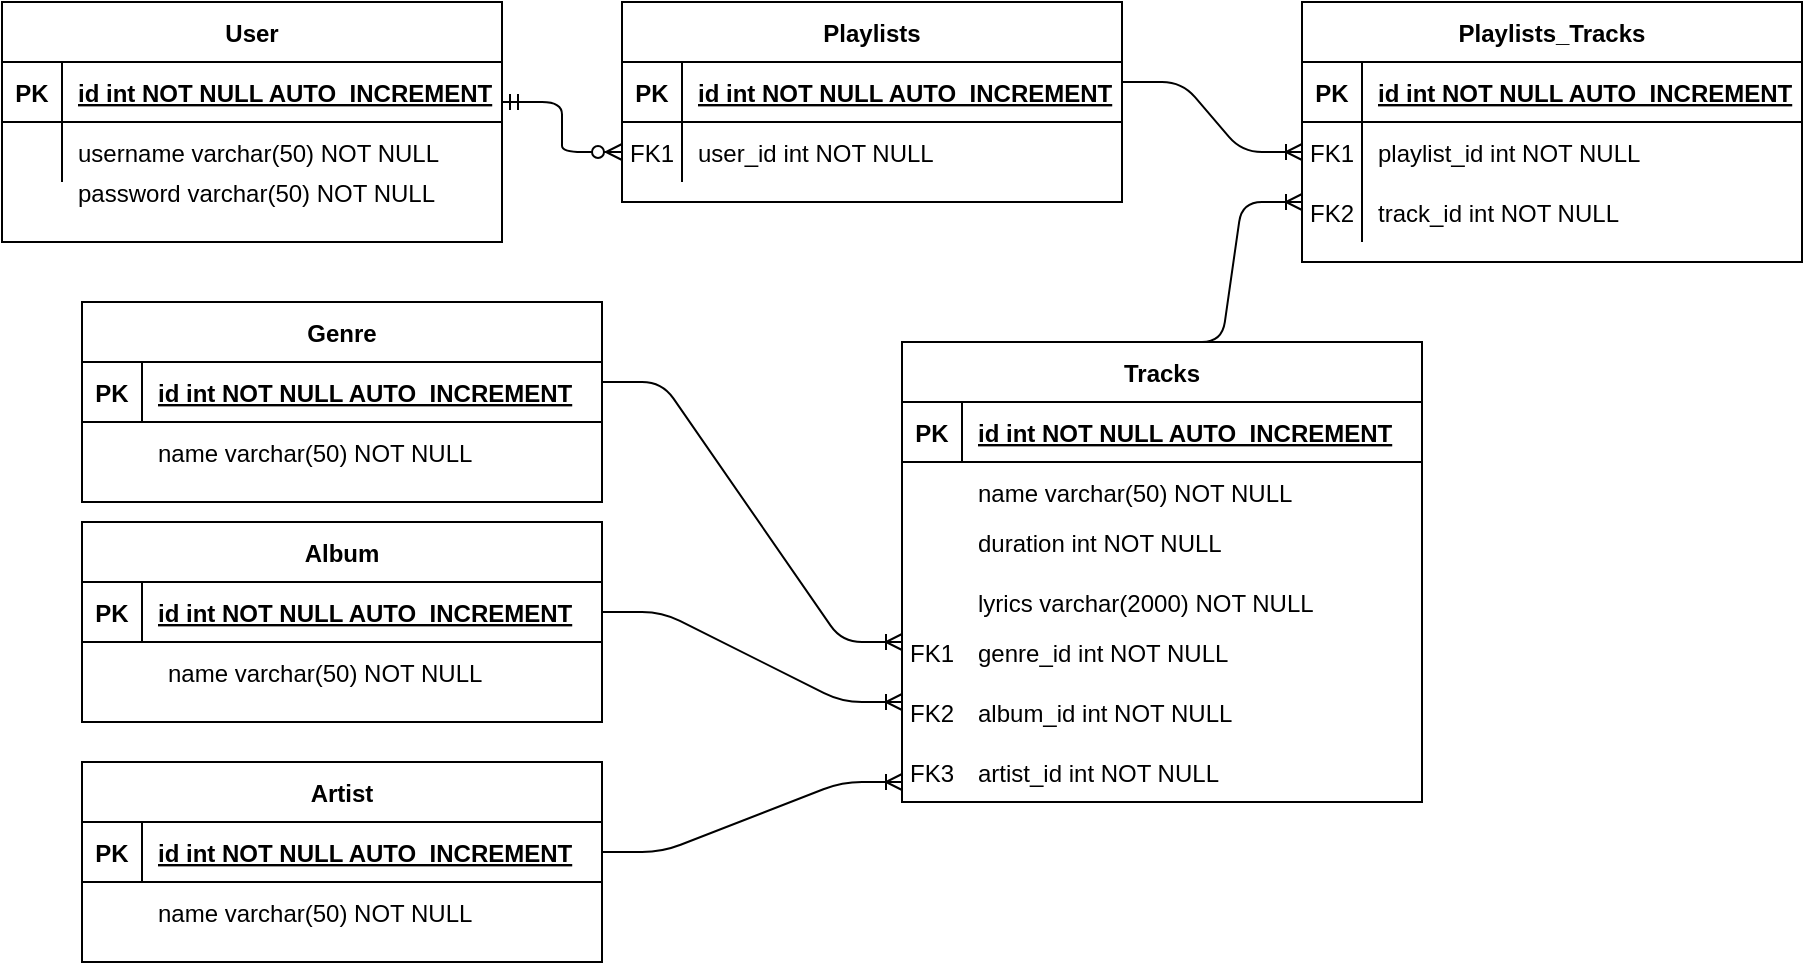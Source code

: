 <mxfile version="14.9.5" type="device"><diagram id="R2lEEEUBdFMjLlhIrx00" name="Page-1"><mxGraphModel dx="2644" dy="888" grid="1" gridSize="10" guides="1" tooltips="1" connect="1" arrows="1" fold="1" page="1" pageScale="1" pageWidth="850" pageHeight="1100" math="0" shadow="0" extFonts="Permanent Marker^https://fonts.googleapis.com/css?family=Permanent+Marker"><root><mxCell id="0"/><mxCell id="1" parent="0"/><mxCell id="B4eQ41tH9xGuV6qQgHqs-34" value="" style="group" vertex="1" connectable="0" parent="1"><mxGeometry x="-20" y="250" width="260" height="230" as="geometry"/></mxCell><mxCell id="B4eQ41tH9xGuV6qQgHqs-16" value="Tracks" style="shape=table;startSize=30;container=1;collapsible=1;childLayout=tableLayout;fixedRows=1;rowLines=0;fontStyle=1;align=center;resizeLast=1;" vertex="1" parent="B4eQ41tH9xGuV6qQgHqs-34"><mxGeometry width="260" height="230" as="geometry"/></mxCell><mxCell id="B4eQ41tH9xGuV6qQgHqs-17" value="" style="shape=partialRectangle;collapsible=0;dropTarget=0;pointerEvents=0;fillColor=none;points=[[0,0.5],[1,0.5]];portConstraint=eastwest;top=0;left=0;right=0;bottom=1;" vertex="1" parent="B4eQ41tH9xGuV6qQgHqs-16"><mxGeometry y="30" width="260" height="30" as="geometry"/></mxCell><mxCell id="B4eQ41tH9xGuV6qQgHqs-18" value="PK" style="shape=partialRectangle;overflow=hidden;connectable=0;fillColor=none;top=0;left=0;bottom=0;right=0;fontStyle=1;" vertex="1" parent="B4eQ41tH9xGuV6qQgHqs-17"><mxGeometry width="30" height="30" as="geometry"/></mxCell><mxCell id="B4eQ41tH9xGuV6qQgHqs-19" value="id int NOT NULL AUTO_INCREMENT" style="shape=partialRectangle;overflow=hidden;connectable=0;fillColor=none;top=0;left=0;bottom=0;right=0;align=left;spacingLeft=6;fontStyle=5;" vertex="1" parent="B4eQ41tH9xGuV6qQgHqs-17"><mxGeometry x="30" width="230" height="30" as="geometry"/></mxCell><mxCell id="B4eQ41tH9xGuV6qQgHqs-20" value="name varchar(50) NOT NULL" style="shape=partialRectangle;overflow=hidden;connectable=0;fillColor=none;top=0;left=0;bottom=0;right=0;align=left;spacingLeft=6;" vertex="1" parent="B4eQ41tH9xGuV6qQgHqs-34"><mxGeometry x="30" y="60" width="220" height="30" as="geometry"/></mxCell><mxCell id="B4eQ41tH9xGuV6qQgHqs-21" value="duration int NOT NULL" style="shape=partialRectangle;overflow=hidden;connectable=0;fillColor=none;top=0;left=0;bottom=0;right=0;align=left;spacingLeft=6;" vertex="1" parent="B4eQ41tH9xGuV6qQgHqs-34"><mxGeometry x="30" y="85" width="220" height="30" as="geometry"/></mxCell><mxCell id="B4eQ41tH9xGuV6qQgHqs-22" value="lyrics varchar(2000) NOT NULL" style="shape=partialRectangle;overflow=hidden;connectable=0;fillColor=none;top=0;left=0;bottom=0;right=0;align=left;spacingLeft=6;" vertex="1" parent="B4eQ41tH9xGuV6qQgHqs-34"><mxGeometry x="30" y="115" width="220" height="30" as="geometry"/></mxCell><mxCell id="B4eQ41tH9xGuV6qQgHqs-23" value="genre_id int NOT NULL" style="shape=partialRectangle;overflow=hidden;connectable=0;fillColor=none;top=0;left=0;bottom=0;right=0;align=left;spacingLeft=6;" vertex="1" parent="B4eQ41tH9xGuV6qQgHqs-34"><mxGeometry x="30" y="140" width="220" height="30" as="geometry"/></mxCell><mxCell id="B4eQ41tH9xGuV6qQgHqs-31" value="album_id int NOT NULL" style="shape=partialRectangle;overflow=hidden;connectable=0;fillColor=none;top=0;left=0;bottom=0;right=0;align=left;spacingLeft=6;" vertex="1" parent="B4eQ41tH9xGuV6qQgHqs-34"><mxGeometry x="30" y="170" width="220" height="30" as="geometry"/></mxCell><mxCell id="B4eQ41tH9xGuV6qQgHqs-32" value="artist_id int NOT NULL" style="shape=partialRectangle;overflow=hidden;connectable=0;fillColor=none;top=0;left=0;bottom=0;right=0;align=left;spacingLeft=6;" vertex="1" parent="B4eQ41tH9xGuV6qQgHqs-34"><mxGeometry x="30" y="200" width="220" height="30" as="geometry"/></mxCell><mxCell id="B4eQ41tH9xGuV6qQgHqs-60" value="FK1" style="shape=partialRectangle;overflow=hidden;connectable=0;fillColor=none;top=0;left=0;bottom=0;right=0;" vertex="1" parent="B4eQ41tH9xGuV6qQgHqs-34"><mxGeometry y="140" width="30" height="30" as="geometry"/></mxCell><mxCell id="B4eQ41tH9xGuV6qQgHqs-62" value="FK2" style="shape=partialRectangle;overflow=hidden;connectable=0;fillColor=none;top=0;left=0;bottom=0;right=0;" vertex="1" parent="B4eQ41tH9xGuV6qQgHqs-34"><mxGeometry y="170" width="30" height="30" as="geometry"/></mxCell><mxCell id="B4eQ41tH9xGuV6qQgHqs-63" value="FK3" style="shape=partialRectangle;overflow=hidden;connectable=0;fillColor=none;top=0;left=0;bottom=0;right=0;" vertex="1" parent="B4eQ41tH9xGuV6qQgHqs-34"><mxGeometry y="200" width="30" height="30" as="geometry"/></mxCell><mxCell id="B4eQ41tH9xGuV6qQgHqs-35" value="" style="group" vertex="1" connectable="0" parent="1"><mxGeometry x="-430" y="230" width="260" height="100" as="geometry"/></mxCell><mxCell id="B4eQ41tH9xGuV6qQgHqs-11" value="Genre" style="shape=table;startSize=30;container=1;collapsible=1;childLayout=tableLayout;fixedRows=1;rowLines=0;fontStyle=1;align=center;resizeLast=1;" vertex="1" parent="B4eQ41tH9xGuV6qQgHqs-35"><mxGeometry width="260" height="100" as="geometry"/></mxCell><mxCell id="B4eQ41tH9xGuV6qQgHqs-12" value="" style="shape=partialRectangle;collapsible=0;dropTarget=0;pointerEvents=0;fillColor=none;points=[[0,0.5],[1,0.5]];portConstraint=eastwest;top=0;left=0;right=0;bottom=1;" vertex="1" parent="B4eQ41tH9xGuV6qQgHqs-11"><mxGeometry y="30" width="260" height="30" as="geometry"/></mxCell><mxCell id="B4eQ41tH9xGuV6qQgHqs-13" value="PK" style="shape=partialRectangle;overflow=hidden;connectable=0;fillColor=none;top=0;left=0;bottom=0;right=0;fontStyle=1;" vertex="1" parent="B4eQ41tH9xGuV6qQgHqs-12"><mxGeometry width="30" height="30" as="geometry"/></mxCell><mxCell id="B4eQ41tH9xGuV6qQgHqs-14" value="id int NOT NULL AUTO_INCREMENT" style="shape=partialRectangle;overflow=hidden;connectable=0;fillColor=none;top=0;left=0;bottom=0;right=0;align=left;spacingLeft=6;fontStyle=5;" vertex="1" parent="B4eQ41tH9xGuV6qQgHqs-12"><mxGeometry x="30" width="230" height="30" as="geometry"/></mxCell><mxCell id="B4eQ41tH9xGuV6qQgHqs-15" value="name varchar(50) NOT NULL" style="shape=partialRectangle;overflow=hidden;connectable=0;fillColor=none;top=0;left=0;bottom=0;right=0;align=left;spacingLeft=6;" vertex="1" parent="B4eQ41tH9xGuV6qQgHqs-35"><mxGeometry x="30" y="60" width="220" height="30" as="geometry"/></mxCell><mxCell id="B4eQ41tH9xGuV6qQgHqs-36" value="" style="group" vertex="1" connectable="0" parent="1"><mxGeometry x="-430" y="340" width="260" height="100" as="geometry"/></mxCell><mxCell id="B4eQ41tH9xGuV6qQgHqs-24" value="Album" style="shape=table;startSize=30;container=1;collapsible=1;childLayout=tableLayout;fixedRows=1;rowLines=0;fontStyle=1;align=center;resizeLast=1;" vertex="1" parent="B4eQ41tH9xGuV6qQgHqs-36"><mxGeometry width="260" height="100" as="geometry"/></mxCell><mxCell id="B4eQ41tH9xGuV6qQgHqs-25" value="" style="shape=partialRectangle;collapsible=0;dropTarget=0;pointerEvents=0;fillColor=none;points=[[0,0.5],[1,0.5]];portConstraint=eastwest;top=0;left=0;right=0;bottom=1;" vertex="1" parent="B4eQ41tH9xGuV6qQgHqs-24"><mxGeometry y="30" width="260" height="30" as="geometry"/></mxCell><mxCell id="B4eQ41tH9xGuV6qQgHqs-26" value="PK" style="shape=partialRectangle;overflow=hidden;connectable=0;fillColor=none;top=0;left=0;bottom=0;right=0;fontStyle=1;" vertex="1" parent="B4eQ41tH9xGuV6qQgHqs-25"><mxGeometry width="30" height="30" as="geometry"/></mxCell><mxCell id="B4eQ41tH9xGuV6qQgHqs-27" value="id int NOT NULL AUTO_INCREMENT" style="shape=partialRectangle;overflow=hidden;connectable=0;fillColor=none;top=0;left=0;bottom=0;right=0;align=left;spacingLeft=6;fontStyle=5;" vertex="1" parent="B4eQ41tH9xGuV6qQgHqs-25"><mxGeometry x="30" width="230" height="30" as="geometry"/></mxCell><mxCell id="B4eQ41tH9xGuV6qQgHqs-28" value="name varchar(50) NOT NULL" style="shape=partialRectangle;overflow=hidden;connectable=0;fillColor=none;top=0;left=0;bottom=0;right=0;align=left;spacingLeft=6;" vertex="1" parent="B4eQ41tH9xGuV6qQgHqs-36"><mxGeometry x="35" y="60" width="220" height="30" as="geometry"/></mxCell><mxCell id="B4eQ41tH9xGuV6qQgHqs-37" value="" style="group" vertex="1" connectable="0" parent="1"><mxGeometry x="-430" y="460" width="260" height="100" as="geometry"/></mxCell><mxCell id="B4eQ41tH9xGuV6qQgHqs-3" value="Artist" style="shape=table;startSize=30;container=1;collapsible=1;childLayout=tableLayout;fixedRows=1;rowLines=0;fontStyle=1;align=center;resizeLast=1;" vertex="1" parent="B4eQ41tH9xGuV6qQgHqs-37"><mxGeometry width="260" height="100" as="geometry"/></mxCell><mxCell id="B4eQ41tH9xGuV6qQgHqs-4" value="" style="shape=partialRectangle;collapsible=0;dropTarget=0;pointerEvents=0;fillColor=none;points=[[0,0.5],[1,0.5]];portConstraint=eastwest;top=0;left=0;right=0;bottom=1;" vertex="1" parent="B4eQ41tH9xGuV6qQgHqs-3"><mxGeometry y="30" width="260" height="30" as="geometry"/></mxCell><mxCell id="B4eQ41tH9xGuV6qQgHqs-5" value="PK" style="shape=partialRectangle;overflow=hidden;connectable=0;fillColor=none;top=0;left=0;bottom=0;right=0;fontStyle=1;" vertex="1" parent="B4eQ41tH9xGuV6qQgHqs-4"><mxGeometry width="30" height="30" as="geometry"/></mxCell><mxCell id="B4eQ41tH9xGuV6qQgHqs-6" value="id int NOT NULL AUTO_INCREMENT" style="shape=partialRectangle;overflow=hidden;connectable=0;fillColor=none;top=0;left=0;bottom=0;right=0;align=left;spacingLeft=6;fontStyle=5;" vertex="1" parent="B4eQ41tH9xGuV6qQgHqs-4"><mxGeometry x="30" width="230" height="30" as="geometry"/></mxCell><mxCell id="B4eQ41tH9xGuV6qQgHqs-10" value="name varchar(50) NOT NULL" style="shape=partialRectangle;overflow=hidden;connectable=0;fillColor=none;top=0;left=0;bottom=0;right=0;align=left;spacingLeft=6;" vertex="1" parent="B4eQ41tH9xGuV6qQgHqs-37"><mxGeometry x="30" y="60" width="220" height="30" as="geometry"/></mxCell><mxCell id="B4eQ41tH9xGuV6qQgHqs-38" value="" style="group" vertex="1" connectable="0" parent="1"><mxGeometry x="-160" y="80" width="250" height="130" as="geometry"/></mxCell><mxCell id="C-vyLk0tnHw3VtMMgP7b-2" value="Playlists" style="shape=table;startSize=30;container=1;collapsible=1;childLayout=tableLayout;fixedRows=1;rowLines=0;fontStyle=1;align=center;resizeLast=1;" parent="B4eQ41tH9xGuV6qQgHqs-38" vertex="1"><mxGeometry width="250" height="100" as="geometry"/></mxCell><mxCell id="C-vyLk0tnHw3VtMMgP7b-3" value="" style="shape=partialRectangle;collapsible=0;dropTarget=0;pointerEvents=0;fillColor=none;points=[[0,0.5],[1,0.5]];portConstraint=eastwest;top=0;left=0;right=0;bottom=1;" parent="C-vyLk0tnHw3VtMMgP7b-2" vertex="1"><mxGeometry y="30" width="250" height="30" as="geometry"/></mxCell><mxCell id="C-vyLk0tnHw3VtMMgP7b-4" value="PK" style="shape=partialRectangle;overflow=hidden;connectable=0;fillColor=none;top=0;left=0;bottom=0;right=0;fontStyle=1;" parent="C-vyLk0tnHw3VtMMgP7b-3" vertex="1"><mxGeometry width="30" height="30" as="geometry"/></mxCell><mxCell id="C-vyLk0tnHw3VtMMgP7b-5" value="" style="shape=partialRectangle;overflow=hidden;connectable=0;fillColor=none;top=0;left=0;bottom=0;right=0;align=left;spacingLeft=6;fontStyle=5;" parent="C-vyLk0tnHw3VtMMgP7b-3" vertex="1"><mxGeometry x="30" width="220" height="30" as="geometry"/></mxCell><mxCell id="C-vyLk0tnHw3VtMMgP7b-6" value="" style="shape=partialRectangle;collapsible=0;dropTarget=0;pointerEvents=0;fillColor=none;points=[[0,0.5],[1,0.5]];portConstraint=eastwest;top=0;left=0;right=0;bottom=0;" parent="C-vyLk0tnHw3VtMMgP7b-2" vertex="1"><mxGeometry y="60" width="250" height="30" as="geometry"/></mxCell><mxCell id="C-vyLk0tnHw3VtMMgP7b-7" value="FK1" style="shape=partialRectangle;overflow=hidden;connectable=0;fillColor=none;top=0;left=0;bottom=0;right=0;" parent="C-vyLk0tnHw3VtMMgP7b-6" vertex="1"><mxGeometry width="30" height="30" as="geometry"/></mxCell><mxCell id="C-vyLk0tnHw3VtMMgP7b-8" value="user_id int NOT NULL" style="shape=partialRectangle;overflow=hidden;connectable=0;fillColor=none;top=0;left=0;bottom=0;right=0;align=left;spacingLeft=6;" parent="C-vyLk0tnHw3VtMMgP7b-6" vertex="1"><mxGeometry x="30" width="220" height="30" as="geometry"/></mxCell><mxCell id="B4eQ41tH9xGuV6qQgHqs-2" value="id int NOT NULL AUTO_INCREMENT" style="shape=partialRectangle;overflow=hidden;connectable=0;fillColor=none;top=0;left=0;bottom=0;right=0;align=left;spacingLeft=6;fontStyle=5;" vertex="1" parent="B4eQ41tH9xGuV6qQgHqs-38"><mxGeometry x="30" y="30" width="220" height="30" as="geometry"/></mxCell><mxCell id="B4eQ41tH9xGuV6qQgHqs-39" value="" style="group" vertex="1" connectable="0" parent="1"><mxGeometry x="180" y="80" width="250" height="130" as="geometry"/></mxCell><mxCell id="B4eQ41tH9xGuV6qQgHqs-40" value="Playlists_Tracks" style="shape=table;startSize=30;container=1;collapsible=1;childLayout=tableLayout;fixedRows=1;rowLines=0;fontStyle=1;align=center;resizeLast=1;" vertex="1" parent="B4eQ41tH9xGuV6qQgHqs-39"><mxGeometry width="250" height="130" as="geometry"/></mxCell><mxCell id="B4eQ41tH9xGuV6qQgHqs-41" value="" style="shape=partialRectangle;collapsible=0;dropTarget=0;pointerEvents=0;fillColor=none;points=[[0,0.5],[1,0.5]];portConstraint=eastwest;top=0;left=0;right=0;bottom=1;" vertex="1" parent="B4eQ41tH9xGuV6qQgHqs-40"><mxGeometry y="30" width="250" height="30" as="geometry"/></mxCell><mxCell id="B4eQ41tH9xGuV6qQgHqs-42" value="PK" style="shape=partialRectangle;overflow=hidden;connectable=0;fillColor=none;top=0;left=0;bottom=0;right=0;fontStyle=1;" vertex="1" parent="B4eQ41tH9xGuV6qQgHqs-41"><mxGeometry width="30" height="30" as="geometry"/></mxCell><mxCell id="B4eQ41tH9xGuV6qQgHqs-43" value="" style="shape=partialRectangle;overflow=hidden;connectable=0;fillColor=none;top=0;left=0;bottom=0;right=0;align=left;spacingLeft=6;fontStyle=5;" vertex="1" parent="B4eQ41tH9xGuV6qQgHqs-41"><mxGeometry x="30" width="220" height="30" as="geometry"/></mxCell><mxCell id="B4eQ41tH9xGuV6qQgHqs-44" value="" style="shape=partialRectangle;collapsible=0;dropTarget=0;pointerEvents=0;fillColor=none;points=[[0,0.5],[1,0.5]];portConstraint=eastwest;top=0;left=0;right=0;bottom=0;" vertex="1" parent="B4eQ41tH9xGuV6qQgHqs-40"><mxGeometry y="60" width="250" height="30" as="geometry"/></mxCell><mxCell id="B4eQ41tH9xGuV6qQgHqs-45" value="FK1" style="shape=partialRectangle;overflow=hidden;connectable=0;fillColor=none;top=0;left=0;bottom=0;right=0;" vertex="1" parent="B4eQ41tH9xGuV6qQgHqs-44"><mxGeometry width="30" height="30" as="geometry"/></mxCell><mxCell id="B4eQ41tH9xGuV6qQgHqs-46" value="playlist_id int NOT NULL" style="shape=partialRectangle;overflow=hidden;connectable=0;fillColor=none;top=0;left=0;bottom=0;right=0;align=left;spacingLeft=6;" vertex="1" parent="B4eQ41tH9xGuV6qQgHqs-44"><mxGeometry x="30" width="220" height="30" as="geometry"/></mxCell><mxCell id="B4eQ41tH9xGuV6qQgHqs-47" value="" style="shape=partialRectangle;collapsible=0;dropTarget=0;pointerEvents=0;fillColor=none;points=[[0,0.5],[1,0.5]];portConstraint=eastwest;top=0;left=0;right=0;bottom=0;" vertex="1" parent="B4eQ41tH9xGuV6qQgHqs-40"><mxGeometry y="90" width="250" height="30" as="geometry"/></mxCell><mxCell id="B4eQ41tH9xGuV6qQgHqs-48" value="" style="shape=partialRectangle;overflow=hidden;connectable=0;fillColor=none;top=0;left=0;bottom=0;right=0;" vertex="1" parent="B4eQ41tH9xGuV6qQgHqs-47"><mxGeometry width="30" height="30" as="geometry"/></mxCell><mxCell id="B4eQ41tH9xGuV6qQgHqs-49" value="track_id int NOT NULL" style="shape=partialRectangle;overflow=hidden;connectable=0;fillColor=none;top=0;left=0;bottom=0;right=0;align=left;spacingLeft=6;" vertex="1" parent="B4eQ41tH9xGuV6qQgHqs-47"><mxGeometry x="30" width="220" height="30" as="geometry"/></mxCell><mxCell id="B4eQ41tH9xGuV6qQgHqs-50" value="id int NOT NULL AUTO_INCREMENT" style="shape=partialRectangle;overflow=hidden;connectable=0;fillColor=none;top=0;left=0;bottom=0;right=0;align=left;spacingLeft=6;fontStyle=5;" vertex="1" parent="B4eQ41tH9xGuV6qQgHqs-39"><mxGeometry x="30" y="30" width="220" height="30" as="geometry"/></mxCell><mxCell id="B4eQ41tH9xGuV6qQgHqs-57" value="FK2" style="shape=partialRectangle;overflow=hidden;connectable=0;fillColor=none;top=0;left=0;bottom=0;right=0;" vertex="1" parent="B4eQ41tH9xGuV6qQgHqs-39"><mxGeometry y="90" width="30" height="30" as="geometry"/></mxCell><mxCell id="B4eQ41tH9xGuV6qQgHqs-51" value="" style="group" vertex="1" connectable="0" parent="1"><mxGeometry x="-470" y="80" width="250" height="120" as="geometry"/></mxCell><mxCell id="C-vyLk0tnHw3VtMMgP7b-23" value="User" style="shape=table;startSize=30;container=1;collapsible=1;childLayout=tableLayout;fixedRows=1;rowLines=0;fontStyle=1;align=center;resizeLast=1;" parent="B4eQ41tH9xGuV6qQgHqs-51" vertex="1"><mxGeometry width="250" height="120" as="geometry"/></mxCell><mxCell id="C-vyLk0tnHw3VtMMgP7b-24" value="" style="shape=partialRectangle;collapsible=0;dropTarget=0;pointerEvents=0;fillColor=none;points=[[0,0.5],[1,0.5]];portConstraint=eastwest;top=0;left=0;right=0;bottom=1;" parent="C-vyLk0tnHw3VtMMgP7b-23" vertex="1"><mxGeometry y="30" width="250" height="30" as="geometry"/></mxCell><mxCell id="C-vyLk0tnHw3VtMMgP7b-25" value="PK" style="shape=partialRectangle;overflow=hidden;connectable=0;fillColor=none;top=0;left=0;bottom=0;right=0;fontStyle=1;" parent="C-vyLk0tnHw3VtMMgP7b-24" vertex="1"><mxGeometry width="30" height="30" as="geometry"/></mxCell><mxCell id="C-vyLk0tnHw3VtMMgP7b-26" value="id int NOT NULL AUTO_INCREMENT" style="shape=partialRectangle;overflow=hidden;connectable=0;fillColor=none;top=0;left=0;bottom=0;right=0;align=left;spacingLeft=6;fontStyle=5;" parent="C-vyLk0tnHw3VtMMgP7b-24" vertex="1"><mxGeometry x="30" width="220" height="30" as="geometry"/></mxCell><mxCell id="C-vyLk0tnHw3VtMMgP7b-27" value="" style="shape=partialRectangle;collapsible=0;dropTarget=0;pointerEvents=0;fillColor=none;points=[[0,0.5],[1,0.5]];portConstraint=eastwest;top=0;left=0;right=0;bottom=0;" parent="C-vyLk0tnHw3VtMMgP7b-23" vertex="1"><mxGeometry y="60" width="250" height="30" as="geometry"/></mxCell><mxCell id="C-vyLk0tnHw3VtMMgP7b-28" value="" style="shape=partialRectangle;overflow=hidden;connectable=0;fillColor=none;top=0;left=0;bottom=0;right=0;" parent="C-vyLk0tnHw3VtMMgP7b-27" vertex="1"><mxGeometry width="30" height="30" as="geometry"/></mxCell><mxCell id="C-vyLk0tnHw3VtMMgP7b-29" value="username varchar(50) NOT NULL" style="shape=partialRectangle;overflow=hidden;connectable=0;fillColor=none;top=0;left=0;bottom=0;right=0;align=left;spacingLeft=6;" parent="C-vyLk0tnHw3VtMMgP7b-27" vertex="1"><mxGeometry x="30" width="220" height="30" as="geometry"/></mxCell><mxCell id="B4eQ41tH9xGuV6qQgHqs-1" value="password varchar(50) NOT NULL" style="shape=partialRectangle;overflow=hidden;connectable=0;fillColor=none;top=0;left=0;bottom=0;right=0;align=left;spacingLeft=6;" vertex="1" parent="B4eQ41tH9xGuV6qQgHqs-51"><mxGeometry x="30" y="80" width="220" height="30" as="geometry"/></mxCell><mxCell id="B4eQ41tH9xGuV6qQgHqs-54" value="" style="edgeStyle=entityRelationEdgeStyle;fontSize=12;html=1;endArrow=ERoneToMany;entryX=0;entryY=0.5;entryDx=0;entryDy=0;" edge="1" parent="1" target="B4eQ41tH9xGuV6qQgHqs-44"><mxGeometry width="100" height="100" relative="1" as="geometry"><mxPoint x="90" y="120" as="sourcePoint"/><mxPoint x="160" y="160" as="targetPoint"/></mxGeometry></mxCell><mxCell id="B4eQ41tH9xGuV6qQgHqs-56" value="" style="edgeStyle=entityRelationEdgeStyle;fontSize=12;html=1;endArrow=ERoneToMany;exitX=0.5;exitY=0;exitDx=0;exitDy=0;" edge="1" parent="1" source="B4eQ41tH9xGuV6qQgHqs-16"><mxGeometry width="100" height="100" relative="1" as="geometry"><mxPoint x="120" y="290" as="sourcePoint"/><mxPoint x="180" y="180" as="targetPoint"/></mxGeometry></mxCell><mxCell id="B4eQ41tH9xGuV6qQgHqs-58" value="" style="edgeStyle=entityRelationEdgeStyle;fontSize=12;html=1;endArrow=ERoneToMany;exitX=1;exitY=0.5;exitDx=0;exitDy=0;" edge="1" parent="1" source="B4eQ41tH9xGuV6qQgHqs-4"><mxGeometry width="100" height="100" relative="1" as="geometry"><mxPoint x="-130" y="300" as="sourcePoint"/><mxPoint x="-20" y="470" as="targetPoint"/></mxGeometry></mxCell><mxCell id="B4eQ41tH9xGuV6qQgHqs-59" value="" style="edgeStyle=entityRelationEdgeStyle;fontSize=12;html=1;endArrow=ERoneToMany;exitX=1;exitY=0.5;exitDx=0;exitDy=0;" edge="1" parent="1" source="B4eQ41tH9xGuV6qQgHqs-25"><mxGeometry width="100" height="100" relative="1" as="geometry"><mxPoint x="-160" y="430" as="sourcePoint"/><mxPoint x="-20" y="430" as="targetPoint"/></mxGeometry></mxCell><mxCell id="B4eQ41tH9xGuV6qQgHqs-61" value="" style="edgeStyle=entityRelationEdgeStyle;fontSize=12;html=1;endArrow=ERoneToMany;exitX=1;exitY=0.5;exitDx=0;exitDy=0;" edge="1" parent="1"><mxGeometry width="100" height="100" relative="1" as="geometry"><mxPoint x="-170" y="270" as="sourcePoint"/><mxPoint x="-20" y="400" as="targetPoint"/></mxGeometry></mxCell><mxCell id="B4eQ41tH9xGuV6qQgHqs-65" value="" style="edgeStyle=entityRelationEdgeStyle;fontSize=12;html=1;endArrow=ERzeroToMany;startArrow=ERmandOne;entryX=0;entryY=0.5;entryDx=0;entryDy=0;" edge="1" parent="1" target="C-vyLk0tnHw3VtMMgP7b-6"><mxGeometry width="100" height="100" relative="1" as="geometry"><mxPoint x="-220" y="130" as="sourcePoint"/><mxPoint x="-120" y="30" as="targetPoint"/></mxGeometry></mxCell></root></mxGraphModel></diagram></mxfile>